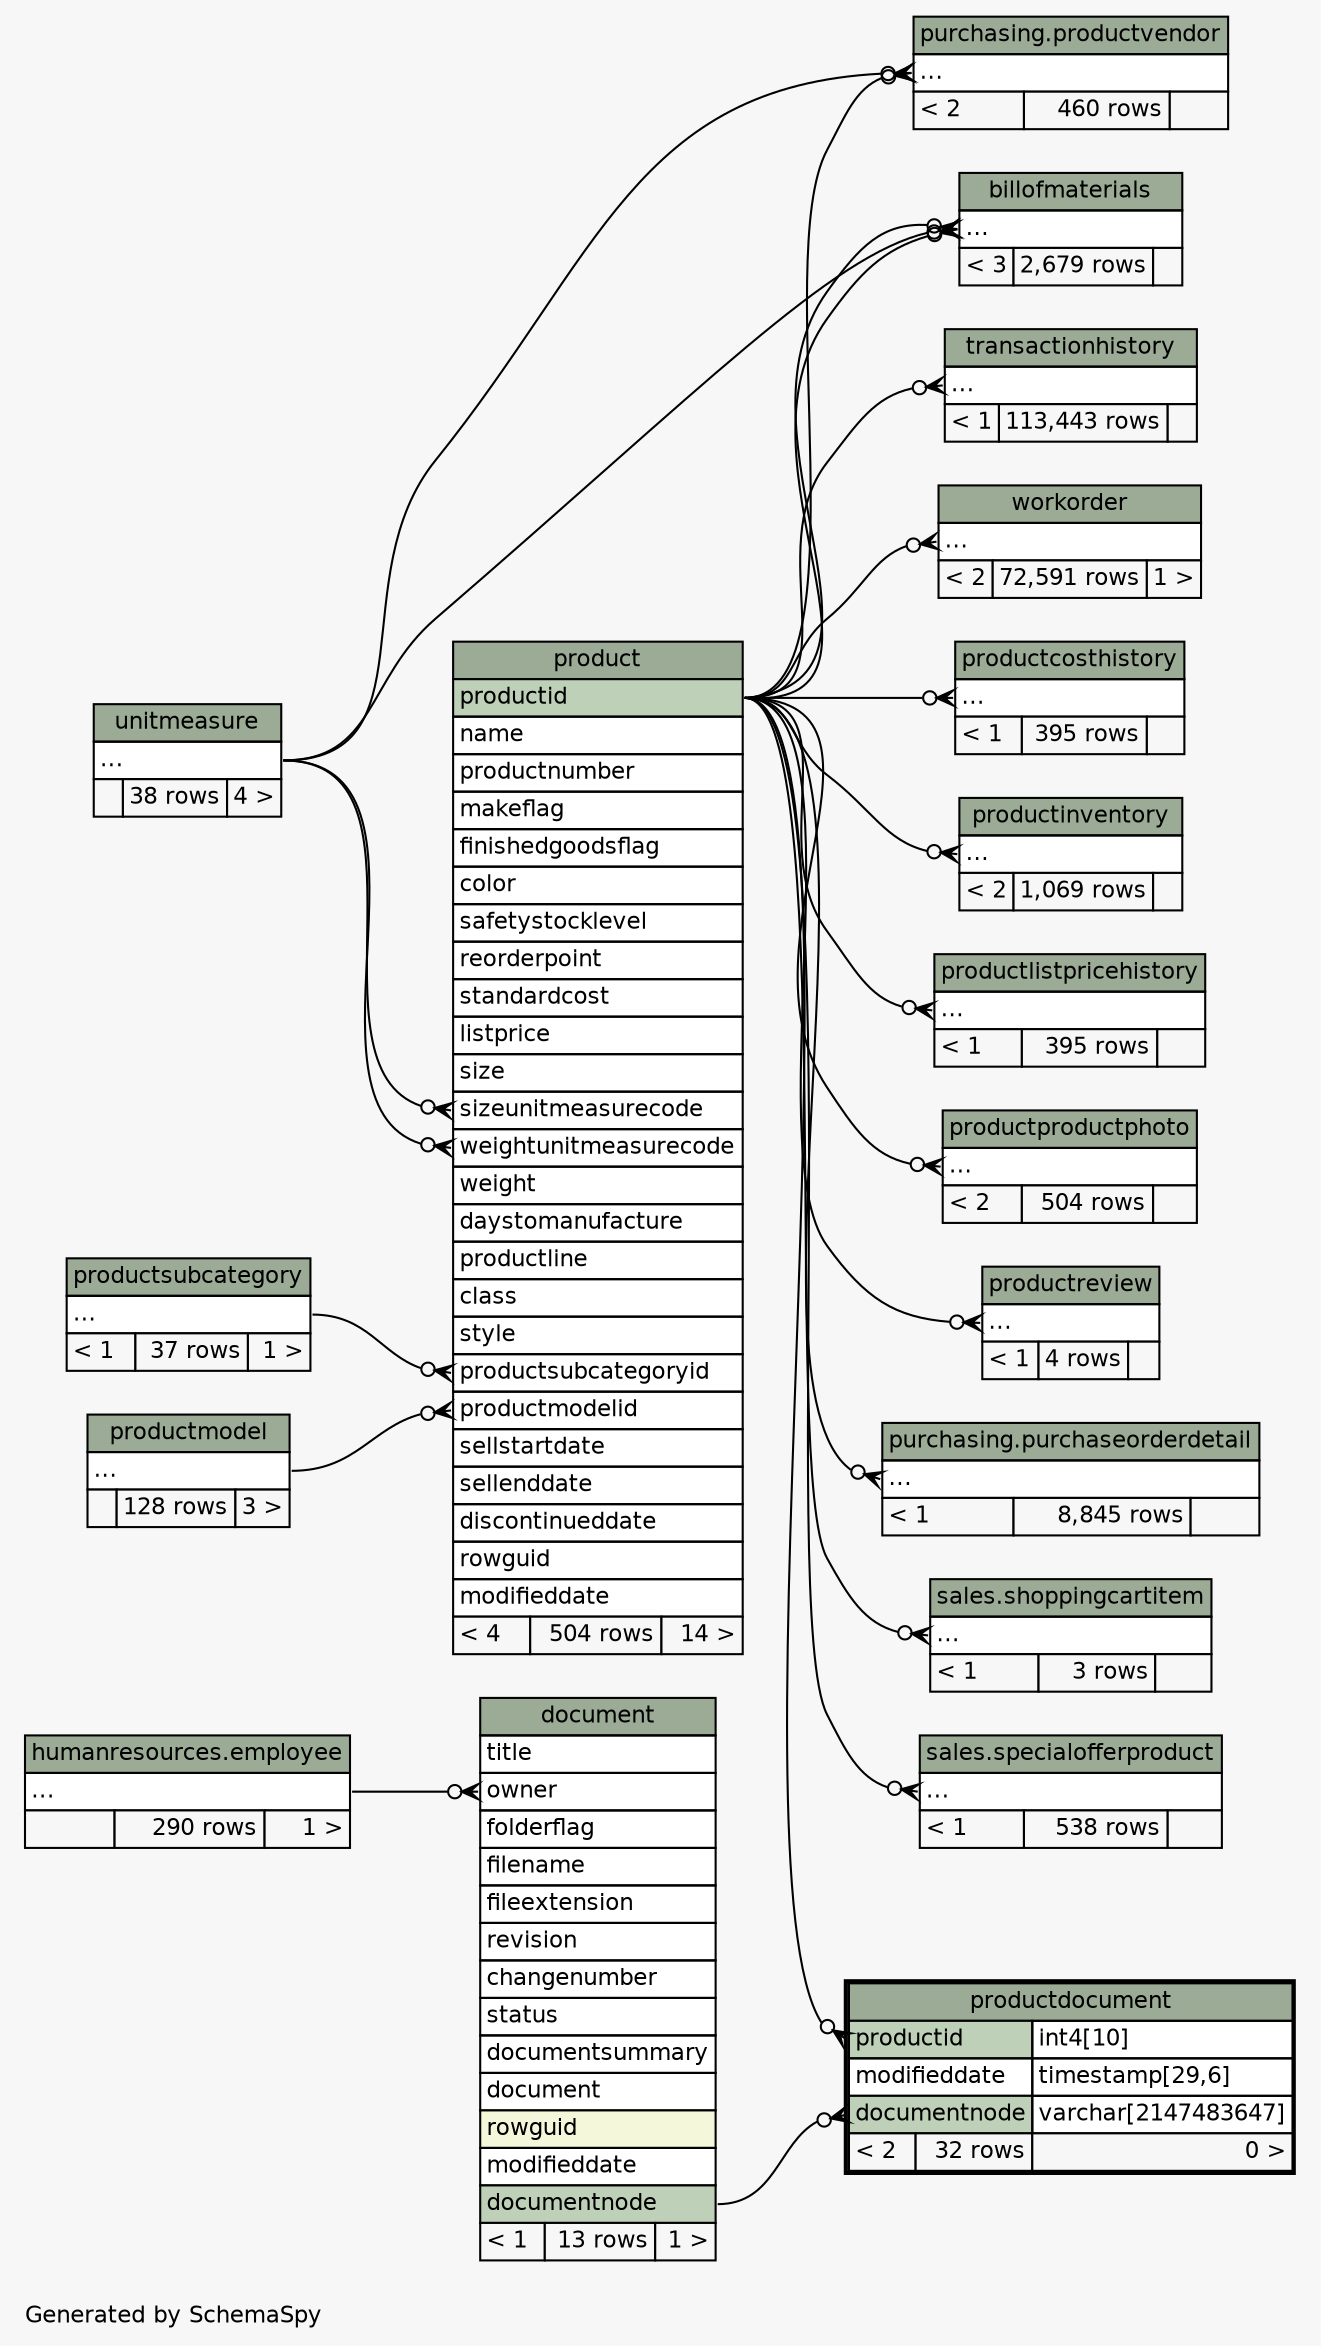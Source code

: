 // dot 2.40.1 on Linux 5.4.0-51-generic
// SchemaSpy rev 590
digraph "twoDegreesRelationshipsDiagram" {
  graph [
    rankdir="RL"
    bgcolor="#f7f7f7"
    label="\nGenerated by SchemaSpy"
    labeljust="l"
    nodesep="0.18"
    ranksep="0.46"
    fontname="Helvetica"
    fontsize="11"
  ];
  node [
    fontname="Helvetica"
    fontsize="11"
    shape="plaintext"
  ];
  edge [
    arrowsize="0.8"
  ];
  "billofmaterials":"elipses":w -> "product":"productid":e [arrowhead=none dir=back arrowtail=crowodot];
  "billofmaterials":"elipses":w -> "product":"productid":e [arrowhead=none dir=back arrowtail=crowodot];
  "billofmaterials":"elipses":w -> "unitmeasure":"elipses":e [arrowhead=none dir=back arrowtail=crowodot];
  "document":"owner":w -> "humanresources.employee":"elipses":e [arrowhead=none dir=back arrowtail=crowodot];
  "product":"productmodelid":w -> "productmodel":"elipses":e [arrowhead=none dir=back arrowtail=crowodot];
  "product":"productsubcategoryid":w -> "productsubcategory":"elipses":e [arrowhead=none dir=back arrowtail=crowodot];
  "product":"sizeunitmeasurecode":w -> "unitmeasure":"elipses":e [arrowhead=none dir=back arrowtail=crowodot];
  "product":"weightunitmeasurecode":w -> "unitmeasure":"elipses":e [arrowhead=none dir=back arrowtail=crowodot];
  "productcosthistory":"elipses":w -> "product":"productid":e [arrowhead=none dir=back arrowtail=crowodot];
  "productdocument":"documentnode":w -> "document":"documentnode":e [arrowhead=none dir=back arrowtail=crowodot];
  "productdocument":"productid":w -> "product":"productid":e [arrowhead=none dir=back arrowtail=crowodot];
  "productinventory":"elipses":w -> "product":"productid":e [arrowhead=none dir=back arrowtail=crowodot];
  "productlistpricehistory":"elipses":w -> "product":"productid":e [arrowhead=none dir=back arrowtail=crowodot];
  "productproductphoto":"elipses":w -> "product":"productid":e [arrowhead=none dir=back arrowtail=crowodot];
  "productreview":"elipses":w -> "product":"productid":e [arrowhead=none dir=back arrowtail=crowodot];
  "purchasing.productvendor":"elipses":w -> "product":"productid":e [arrowhead=none dir=back arrowtail=crowodot];
  "purchasing.productvendor":"elipses":w -> "unitmeasure":"elipses":e [arrowhead=none dir=back arrowtail=crowodot];
  "purchasing.purchaseorderdetail":"elipses":w -> "product":"productid":e [arrowhead=none dir=back arrowtail=crowodot];
  "sales.shoppingcartitem":"elipses":w -> "product":"productid":e [arrowhead=none dir=back arrowtail=crowodot];
  "sales.specialofferproduct":"elipses":w -> "product":"productid":e [arrowhead=none dir=back arrowtail=crowodot];
  "transactionhistory":"elipses":w -> "product":"productid":e [arrowhead=none dir=back arrowtail=crowodot];
  "workorder":"elipses":w -> "product":"productid":e [arrowhead=none dir=back arrowtail=crowodot];
  "billofmaterials" [
    label=<
    <TABLE BORDER="0" CELLBORDER="1" CELLSPACING="0" BGCOLOR="#ffffff">
      <TR><TD COLSPAN="3" BGCOLOR="#9bab96" ALIGN="CENTER">billofmaterials</TD></TR>
      <TR><TD PORT="elipses" COLSPAN="3" ALIGN="LEFT">...</TD></TR>
      <TR><TD ALIGN="LEFT" BGCOLOR="#f7f7f7">&lt; 3</TD><TD ALIGN="RIGHT" BGCOLOR="#f7f7f7">2,679 rows</TD><TD ALIGN="RIGHT" BGCOLOR="#f7f7f7">  </TD></TR>
    </TABLE>>
    URL="billofmaterials.html"
    tooltip="billofmaterials"
  ];
  "document" [
    label=<
    <TABLE BORDER="0" CELLBORDER="1" CELLSPACING="0" BGCOLOR="#ffffff">
      <TR><TD COLSPAN="3" BGCOLOR="#9bab96" ALIGN="CENTER">document</TD></TR>
      <TR><TD PORT="title" COLSPAN="3" ALIGN="LEFT">title</TD></TR>
      <TR><TD PORT="owner" COLSPAN="3" ALIGN="LEFT">owner</TD></TR>
      <TR><TD PORT="folderflag" COLSPAN="3" ALIGN="LEFT">folderflag</TD></TR>
      <TR><TD PORT="filename" COLSPAN="3" ALIGN="LEFT">filename</TD></TR>
      <TR><TD PORT="fileextension" COLSPAN="3" ALIGN="LEFT">fileextension</TD></TR>
      <TR><TD PORT="revision" COLSPAN="3" ALIGN="LEFT">revision</TD></TR>
      <TR><TD PORT="changenumber" COLSPAN="3" ALIGN="LEFT">changenumber</TD></TR>
      <TR><TD PORT="status" COLSPAN="3" ALIGN="LEFT">status</TD></TR>
      <TR><TD PORT="documentsummary" COLSPAN="3" ALIGN="LEFT">documentsummary</TD></TR>
      <TR><TD PORT="document" COLSPAN="3" ALIGN="LEFT">document</TD></TR>
      <TR><TD PORT="rowguid" COLSPAN="3" BGCOLOR="#f4f7da" ALIGN="LEFT">rowguid</TD></TR>
      <TR><TD PORT="modifieddate" COLSPAN="3" ALIGN="LEFT">modifieddate</TD></TR>
      <TR><TD PORT="documentnode" COLSPAN="3" BGCOLOR="#bed1b8" ALIGN="LEFT">documentnode</TD></TR>
      <TR><TD ALIGN="LEFT" BGCOLOR="#f7f7f7">&lt; 1</TD><TD ALIGN="RIGHT" BGCOLOR="#f7f7f7">13 rows</TD><TD ALIGN="RIGHT" BGCOLOR="#f7f7f7">1 &gt;</TD></TR>
    </TABLE>>
    URL="document.html"
    tooltip="document"
  ];
  "humanresources.employee" [
    label=<
    <TABLE BORDER="0" CELLBORDER="1" CELLSPACING="0" BGCOLOR="#ffffff">
      <TR><TD COLSPAN="3" BGCOLOR="#9bab96" ALIGN="CENTER">humanresources.employee</TD></TR>
      <TR><TD PORT="elipses" COLSPAN="3" ALIGN="LEFT">...</TD></TR>
      <TR><TD ALIGN="LEFT" BGCOLOR="#f7f7f7">  </TD><TD ALIGN="RIGHT" BGCOLOR="#f7f7f7">290 rows</TD><TD ALIGN="RIGHT" BGCOLOR="#f7f7f7">1 &gt;</TD></TR>
    </TABLE>>
    tooltip="humanresources.employee"
  ];
  "product" [
    label=<
    <TABLE BORDER="0" CELLBORDER="1" CELLSPACING="0" BGCOLOR="#ffffff">
      <TR><TD COLSPAN="3" BGCOLOR="#9bab96" ALIGN="CENTER">product</TD></TR>
      <TR><TD PORT="productid" COLSPAN="3" BGCOLOR="#bed1b8" ALIGN="LEFT">productid</TD></TR>
      <TR><TD PORT="name" COLSPAN="3" ALIGN="LEFT">name</TD></TR>
      <TR><TD PORT="productnumber" COLSPAN="3" ALIGN="LEFT">productnumber</TD></TR>
      <TR><TD PORT="makeflag" COLSPAN="3" ALIGN="LEFT">makeflag</TD></TR>
      <TR><TD PORT="finishedgoodsflag" COLSPAN="3" ALIGN="LEFT">finishedgoodsflag</TD></TR>
      <TR><TD PORT="color" COLSPAN="3" ALIGN="LEFT">color</TD></TR>
      <TR><TD PORT="safetystocklevel" COLSPAN="3" ALIGN="LEFT">safetystocklevel</TD></TR>
      <TR><TD PORT="reorderpoint" COLSPAN="3" ALIGN="LEFT">reorderpoint</TD></TR>
      <TR><TD PORT="standardcost" COLSPAN="3" ALIGN="LEFT">standardcost</TD></TR>
      <TR><TD PORT="listprice" COLSPAN="3" ALIGN="LEFT">listprice</TD></TR>
      <TR><TD PORT="size" COLSPAN="3" ALIGN="LEFT">size</TD></TR>
      <TR><TD PORT="sizeunitmeasurecode" COLSPAN="3" ALIGN="LEFT">sizeunitmeasurecode</TD></TR>
      <TR><TD PORT="weightunitmeasurecode" COLSPAN="3" ALIGN="LEFT">weightunitmeasurecode</TD></TR>
      <TR><TD PORT="weight" COLSPAN="3" ALIGN="LEFT">weight</TD></TR>
      <TR><TD PORT="daystomanufacture" COLSPAN="3" ALIGN="LEFT">daystomanufacture</TD></TR>
      <TR><TD PORT="productline" COLSPAN="3" ALIGN="LEFT">productline</TD></TR>
      <TR><TD PORT="class" COLSPAN="3" ALIGN="LEFT">class</TD></TR>
      <TR><TD PORT="style" COLSPAN="3" ALIGN="LEFT">style</TD></TR>
      <TR><TD PORT="productsubcategoryid" COLSPAN="3" ALIGN="LEFT">productsubcategoryid</TD></TR>
      <TR><TD PORT="productmodelid" COLSPAN="3" ALIGN="LEFT">productmodelid</TD></TR>
      <TR><TD PORT="sellstartdate" COLSPAN="3" ALIGN="LEFT">sellstartdate</TD></TR>
      <TR><TD PORT="sellenddate" COLSPAN="3" ALIGN="LEFT">sellenddate</TD></TR>
      <TR><TD PORT="discontinueddate" COLSPAN="3" ALIGN="LEFT">discontinueddate</TD></TR>
      <TR><TD PORT="rowguid" COLSPAN="3" ALIGN="LEFT">rowguid</TD></TR>
      <TR><TD PORT="modifieddate" COLSPAN="3" ALIGN="LEFT">modifieddate</TD></TR>
      <TR><TD ALIGN="LEFT" BGCOLOR="#f7f7f7">&lt; 4</TD><TD ALIGN="RIGHT" BGCOLOR="#f7f7f7">504 rows</TD><TD ALIGN="RIGHT" BGCOLOR="#f7f7f7">14 &gt;</TD></TR>
    </TABLE>>
    URL="product.html"
    tooltip="product"
  ];
  "productcosthistory" [
    label=<
    <TABLE BORDER="0" CELLBORDER="1" CELLSPACING="0" BGCOLOR="#ffffff">
      <TR><TD COLSPAN="3" BGCOLOR="#9bab96" ALIGN="CENTER">productcosthistory</TD></TR>
      <TR><TD PORT="elipses" COLSPAN="3" ALIGN="LEFT">...</TD></TR>
      <TR><TD ALIGN="LEFT" BGCOLOR="#f7f7f7">&lt; 1</TD><TD ALIGN="RIGHT" BGCOLOR="#f7f7f7">395 rows</TD><TD ALIGN="RIGHT" BGCOLOR="#f7f7f7">  </TD></TR>
    </TABLE>>
    URL="productcosthistory.html"
    tooltip="productcosthistory"
  ];
  "productdocument" [
    label=<
    <TABLE BORDER="2" CELLBORDER="1" CELLSPACING="0" BGCOLOR="#ffffff">
      <TR><TD COLSPAN="3" BGCOLOR="#9bab96" ALIGN="CENTER">productdocument</TD></TR>
      <TR><TD PORT="productid" COLSPAN="2" BGCOLOR="#bed1b8" ALIGN="LEFT">productid</TD><TD PORT="productid.type" ALIGN="LEFT">int4[10]</TD></TR>
      <TR><TD PORT="modifieddate" COLSPAN="2" ALIGN="LEFT">modifieddate</TD><TD PORT="modifieddate.type" ALIGN="LEFT">timestamp[29,6]</TD></TR>
      <TR><TD PORT="documentnode" COLSPAN="2" BGCOLOR="#bed1b8" ALIGN="LEFT">documentnode</TD><TD PORT="documentnode.type" ALIGN="LEFT">varchar[2147483647]</TD></TR>
      <TR><TD ALIGN="LEFT" BGCOLOR="#f7f7f7">&lt; 2</TD><TD ALIGN="RIGHT" BGCOLOR="#f7f7f7">32 rows</TD><TD ALIGN="RIGHT" BGCOLOR="#f7f7f7">0 &gt;</TD></TR>
    </TABLE>>
    URL="productdocument.html"
    tooltip="productdocument"
  ];
  "productinventory" [
    label=<
    <TABLE BORDER="0" CELLBORDER="1" CELLSPACING="0" BGCOLOR="#ffffff">
      <TR><TD COLSPAN="3" BGCOLOR="#9bab96" ALIGN="CENTER">productinventory</TD></TR>
      <TR><TD PORT="elipses" COLSPAN="3" ALIGN="LEFT">...</TD></TR>
      <TR><TD ALIGN="LEFT" BGCOLOR="#f7f7f7">&lt; 2</TD><TD ALIGN="RIGHT" BGCOLOR="#f7f7f7">1,069 rows</TD><TD ALIGN="RIGHT" BGCOLOR="#f7f7f7">  </TD></TR>
    </TABLE>>
    URL="productinventory.html"
    tooltip="productinventory"
  ];
  "productlistpricehistory" [
    label=<
    <TABLE BORDER="0" CELLBORDER="1" CELLSPACING="0" BGCOLOR="#ffffff">
      <TR><TD COLSPAN="3" BGCOLOR="#9bab96" ALIGN="CENTER">productlistpricehistory</TD></TR>
      <TR><TD PORT="elipses" COLSPAN="3" ALIGN="LEFT">...</TD></TR>
      <TR><TD ALIGN="LEFT" BGCOLOR="#f7f7f7">&lt; 1</TD><TD ALIGN="RIGHT" BGCOLOR="#f7f7f7">395 rows</TD><TD ALIGN="RIGHT" BGCOLOR="#f7f7f7">  </TD></TR>
    </TABLE>>
    URL="productlistpricehistory.html"
    tooltip="productlistpricehistory"
  ];
  "productmodel" [
    label=<
    <TABLE BORDER="0" CELLBORDER="1" CELLSPACING="0" BGCOLOR="#ffffff">
      <TR><TD COLSPAN="3" BGCOLOR="#9bab96" ALIGN="CENTER">productmodel</TD></TR>
      <TR><TD PORT="elipses" COLSPAN="3" ALIGN="LEFT">...</TD></TR>
      <TR><TD ALIGN="LEFT" BGCOLOR="#f7f7f7">  </TD><TD ALIGN="RIGHT" BGCOLOR="#f7f7f7">128 rows</TD><TD ALIGN="RIGHT" BGCOLOR="#f7f7f7">3 &gt;</TD></TR>
    </TABLE>>
    URL="productmodel.html"
    tooltip="productmodel"
  ];
  "productproductphoto" [
    label=<
    <TABLE BORDER="0" CELLBORDER="1" CELLSPACING="0" BGCOLOR="#ffffff">
      <TR><TD COLSPAN="3" BGCOLOR="#9bab96" ALIGN="CENTER">productproductphoto</TD></TR>
      <TR><TD PORT="elipses" COLSPAN="3" ALIGN="LEFT">...</TD></TR>
      <TR><TD ALIGN="LEFT" BGCOLOR="#f7f7f7">&lt; 2</TD><TD ALIGN="RIGHT" BGCOLOR="#f7f7f7">504 rows</TD><TD ALIGN="RIGHT" BGCOLOR="#f7f7f7">  </TD></TR>
    </TABLE>>
    URL="productproductphoto.html"
    tooltip="productproductphoto"
  ];
  "productreview" [
    label=<
    <TABLE BORDER="0" CELLBORDER="1" CELLSPACING="0" BGCOLOR="#ffffff">
      <TR><TD COLSPAN="3" BGCOLOR="#9bab96" ALIGN="CENTER">productreview</TD></TR>
      <TR><TD PORT="elipses" COLSPAN="3" ALIGN="LEFT">...</TD></TR>
      <TR><TD ALIGN="LEFT" BGCOLOR="#f7f7f7">&lt; 1</TD><TD ALIGN="RIGHT" BGCOLOR="#f7f7f7">4 rows</TD><TD ALIGN="RIGHT" BGCOLOR="#f7f7f7">  </TD></TR>
    </TABLE>>
    URL="productreview.html"
    tooltip="productreview"
  ];
  "productsubcategory" [
    label=<
    <TABLE BORDER="0" CELLBORDER="1" CELLSPACING="0" BGCOLOR="#ffffff">
      <TR><TD COLSPAN="3" BGCOLOR="#9bab96" ALIGN="CENTER">productsubcategory</TD></TR>
      <TR><TD PORT="elipses" COLSPAN="3" ALIGN="LEFT">...</TD></TR>
      <TR><TD ALIGN="LEFT" BGCOLOR="#f7f7f7">&lt; 1</TD><TD ALIGN="RIGHT" BGCOLOR="#f7f7f7">37 rows</TD><TD ALIGN="RIGHT" BGCOLOR="#f7f7f7">1 &gt;</TD></TR>
    </TABLE>>
    URL="productsubcategory.html"
    tooltip="productsubcategory"
  ];
  "purchasing.productvendor" [
    label=<
    <TABLE BORDER="0" CELLBORDER="1" CELLSPACING="0" BGCOLOR="#ffffff">
      <TR><TD COLSPAN="3" BGCOLOR="#9bab96" ALIGN="CENTER">purchasing.productvendor</TD></TR>
      <TR><TD PORT="elipses" COLSPAN="3" ALIGN="LEFT">...</TD></TR>
      <TR><TD ALIGN="LEFT" BGCOLOR="#f7f7f7">&lt; 2</TD><TD ALIGN="RIGHT" BGCOLOR="#f7f7f7">460 rows</TD><TD ALIGN="RIGHT" BGCOLOR="#f7f7f7">  </TD></TR>
    </TABLE>>
    tooltip="purchasing.productvendor"
  ];
  "purchasing.purchaseorderdetail" [
    label=<
    <TABLE BORDER="0" CELLBORDER="1" CELLSPACING="0" BGCOLOR="#ffffff">
      <TR><TD COLSPAN="3" BGCOLOR="#9bab96" ALIGN="CENTER">purchasing.purchaseorderdetail</TD></TR>
      <TR><TD PORT="elipses" COLSPAN="3" ALIGN="LEFT">...</TD></TR>
      <TR><TD ALIGN="LEFT" BGCOLOR="#f7f7f7">&lt; 1</TD><TD ALIGN="RIGHT" BGCOLOR="#f7f7f7">8,845 rows</TD><TD ALIGN="RIGHT" BGCOLOR="#f7f7f7">  </TD></TR>
    </TABLE>>
    tooltip="purchasing.purchaseorderdetail"
  ];
  "sales.shoppingcartitem" [
    label=<
    <TABLE BORDER="0" CELLBORDER="1" CELLSPACING="0" BGCOLOR="#ffffff">
      <TR><TD COLSPAN="3" BGCOLOR="#9bab96" ALIGN="CENTER">sales.shoppingcartitem</TD></TR>
      <TR><TD PORT="elipses" COLSPAN="3" ALIGN="LEFT">...</TD></TR>
      <TR><TD ALIGN="LEFT" BGCOLOR="#f7f7f7">&lt; 1</TD><TD ALIGN="RIGHT" BGCOLOR="#f7f7f7">3 rows</TD><TD ALIGN="RIGHT" BGCOLOR="#f7f7f7">  </TD></TR>
    </TABLE>>
    tooltip="sales.shoppingcartitem"
  ];
  "sales.specialofferproduct" [
    label=<
    <TABLE BORDER="0" CELLBORDER="1" CELLSPACING="0" BGCOLOR="#ffffff">
      <TR><TD COLSPAN="3" BGCOLOR="#9bab96" ALIGN="CENTER">sales.specialofferproduct</TD></TR>
      <TR><TD PORT="elipses" COLSPAN="3" ALIGN="LEFT">...</TD></TR>
      <TR><TD ALIGN="LEFT" BGCOLOR="#f7f7f7">&lt; 1</TD><TD ALIGN="RIGHT" BGCOLOR="#f7f7f7">538 rows</TD><TD ALIGN="RIGHT" BGCOLOR="#f7f7f7">  </TD></TR>
    </TABLE>>
    tooltip="sales.specialofferproduct"
  ];
  "transactionhistory" [
    label=<
    <TABLE BORDER="0" CELLBORDER="1" CELLSPACING="0" BGCOLOR="#ffffff">
      <TR><TD COLSPAN="3" BGCOLOR="#9bab96" ALIGN="CENTER">transactionhistory</TD></TR>
      <TR><TD PORT="elipses" COLSPAN="3" ALIGN="LEFT">...</TD></TR>
      <TR><TD ALIGN="LEFT" BGCOLOR="#f7f7f7">&lt; 1</TD><TD ALIGN="RIGHT" BGCOLOR="#f7f7f7">113,443 rows</TD><TD ALIGN="RIGHT" BGCOLOR="#f7f7f7">  </TD></TR>
    </TABLE>>
    URL="transactionhistory.html"
    tooltip="transactionhistory"
  ];
  "unitmeasure" [
    label=<
    <TABLE BORDER="0" CELLBORDER="1" CELLSPACING="0" BGCOLOR="#ffffff">
      <TR><TD COLSPAN="3" BGCOLOR="#9bab96" ALIGN="CENTER">unitmeasure</TD></TR>
      <TR><TD PORT="elipses" COLSPAN="3" ALIGN="LEFT">...</TD></TR>
      <TR><TD ALIGN="LEFT" BGCOLOR="#f7f7f7">  </TD><TD ALIGN="RIGHT" BGCOLOR="#f7f7f7">38 rows</TD><TD ALIGN="RIGHT" BGCOLOR="#f7f7f7">4 &gt;</TD></TR>
    </TABLE>>
    URL="unitmeasure.html"
    tooltip="unitmeasure"
  ];
  "workorder" [
    label=<
    <TABLE BORDER="0" CELLBORDER="1" CELLSPACING="0" BGCOLOR="#ffffff">
      <TR><TD COLSPAN="3" BGCOLOR="#9bab96" ALIGN="CENTER">workorder</TD></TR>
      <TR><TD PORT="elipses" COLSPAN="3" ALIGN="LEFT">...</TD></TR>
      <TR><TD ALIGN="LEFT" BGCOLOR="#f7f7f7">&lt; 2</TD><TD ALIGN="RIGHT" BGCOLOR="#f7f7f7">72,591 rows</TD><TD ALIGN="RIGHT" BGCOLOR="#f7f7f7">1 &gt;</TD></TR>
    </TABLE>>
    URL="workorder.html"
    tooltip="workorder"
  ];
}
